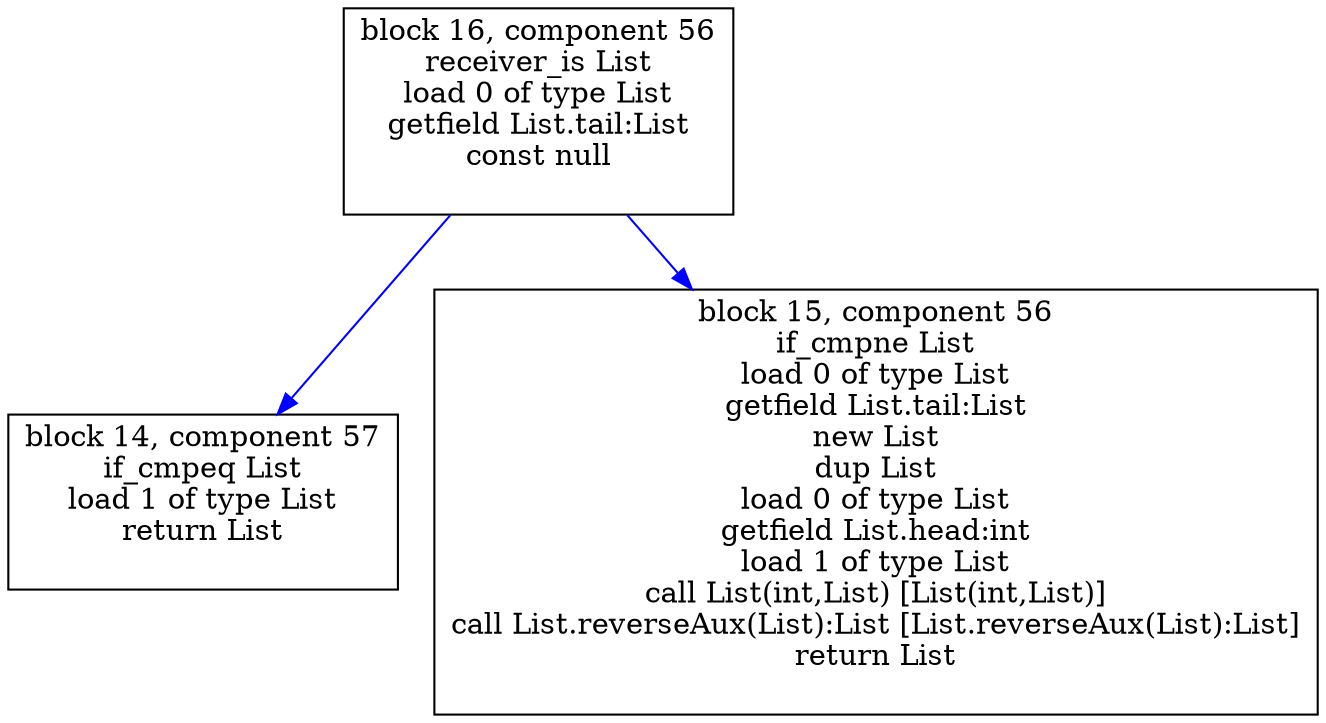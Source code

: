digraph "List.reverseAux(List):List" {
size = "11,7.5";
codeblock_16 [ shape = box, label = "block 16, component 56\nreceiver_is List\nload 0 of type List\ngetfield List.tail:List\nconst null\n\n"];
codeblock_14 [ shape = box, label = "block 14, component 57\nif_cmpeq List\nload 1 of type List\nreturn List\n\n"];
codeblock_16->codeblock_14 [color = blue label = "" fontsize = 8]
codeblock_15 [ shape = box, label = "block 15, component 56\nif_cmpne List\nload 0 of type List\ngetfield List.tail:List\nnew List\ndup List\nload 0 of type List\ngetfield List.head:int\nload 1 of type List\ncall List(int,List) [List(int,List)]\ncall List.reverseAux(List):List [List.reverseAux(List):List]\nreturn List\n\n"];
codeblock_16->codeblock_15 [color = blue label = "" fontsize = 8]
}